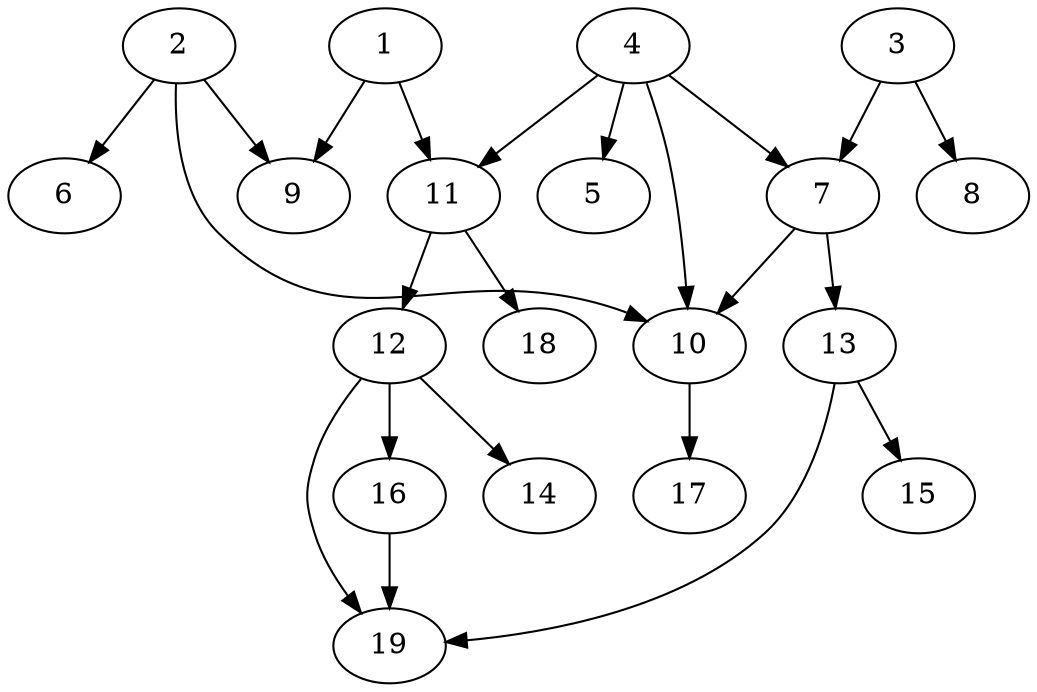 // DAG automatically generated by daggen at Fri May 24 12:58:34 2024
// daggen-master/daggen -n 19 --fat 0.5 --density 0.5 --regular 0.5 --jump 2 --minalpha 20 --maxalpha 50 --dot -o dags_dot_19/sim_4.dot 
digraph G {
  1 [size="19399494448", alpha="42.02"]
  1 -> 9 [size ="411041792"]
  1 -> 11 [size ="411041792"]
  2 [size="134217728000", alpha="49.64"]
  2 -> 6 [size ="209715200"]
  2 -> 9 [size ="209715200"]
  2 -> 10 [size ="209715200"]
  3 [size="999686621980", alpha="20.44"]
  3 -> 7 [size ="679477248"]
  3 -> 8 [size ="679477248"]
  4 [size="51878466584", alpha="45.82"]
  4 -> 5 [size ="75497472"]
  4 -> 7 [size ="75497472"]
  4 -> 10 [size ="75497472"]
  4 -> 11 [size ="75497472"]
  5 [size="782757789696", alpha="29.72"]
  6 [size="368293445632", alpha="25.73"]
  7 [size="670192977740", alpha="42.12"]
  7 -> 10 [size ="536870912"]
  7 -> 13 [size ="536870912"]
  8 [size="1073741824000", alpha="34.58"]
  9 [size="479049653533", alpha="49.49"]
  10 [size="10052638766", alpha="39.65"]
  10 -> 17 [size ="679477248"]
  11 [size="243639275691", alpha="23.79"]
  11 -> 12 [size ="838860800"]
  11 -> 18 [size ="838860800"]
  12 [size="134217728000", alpha="26.63"]
  12 -> 14 [size ="209715200"]
  12 -> 16 [size ="209715200"]
  12 -> 19 [size ="209715200"]
  13 [size="36652174891", alpha="33.03"]
  13 -> 15 [size ="679477248"]
  13 -> 19 [size ="679477248"]
  14 [size="6722273244", alpha="48.48"]
  15 [size="14204066304", alpha="31.06"]
  16 [size="442184395545", alpha="22.37"]
  16 -> 19 [size ="301989888"]
  17 [size="782757789696", alpha="40.92"]
  18 [size="745161864", alpha="25.16"]
  19 [size="310311588", alpha="35.71"]
}
